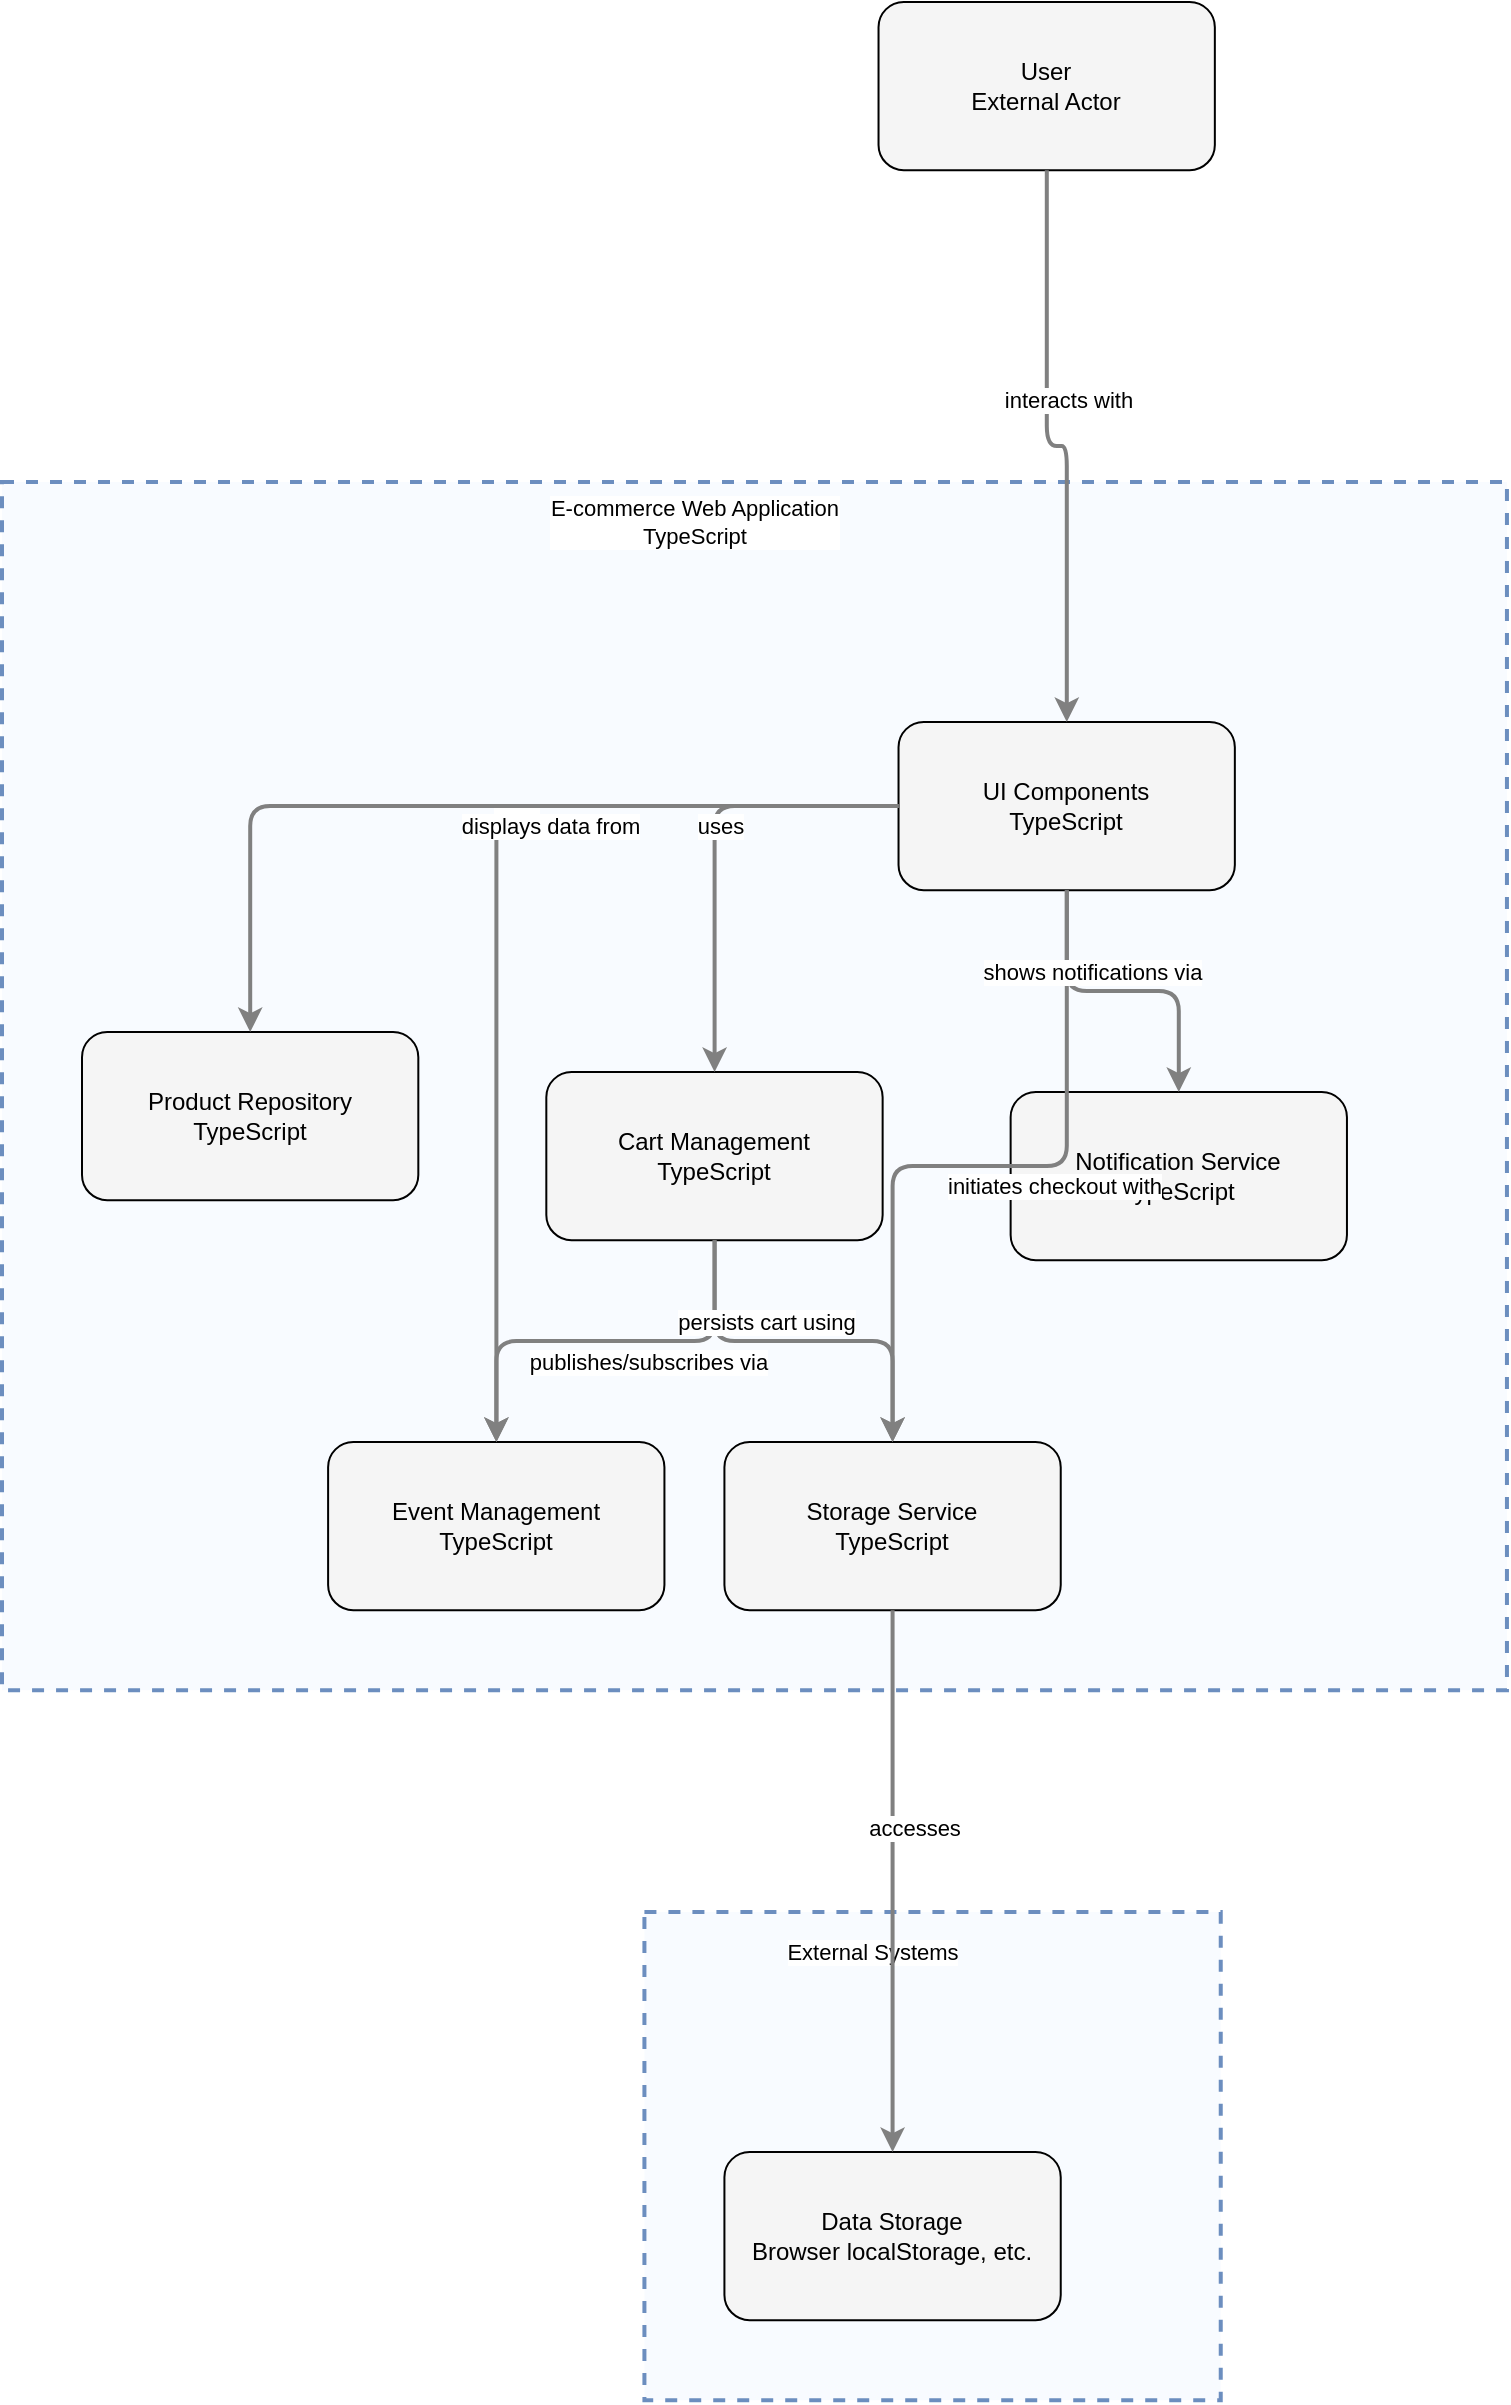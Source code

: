 <mxfile>
    <diagram id="codeviz-diagram" name="System Diagram">
        <mxGraphModel dx="1533" dy="1113" grid="1" gridSize="10" guides="1" tooltips="1" connect="1" arrows="1" fold="1" page="1" pageScale="1" pageWidth="1169" pageHeight="827" math="0" shadow="0">
            <root>
                <mxCell id="0"/>
                <mxCell id="1" parent="0"/>
                <mxCell id="261" value="" style="html=1;whiteSpace=wrap;container=1;fillColor=#dae8fc;strokeColor=#6c8ebf;dashed=1;fillOpacity=20;strokeWidth=2;containerType=none;recursiveResize=0;movable=1;resizable=1;autosize=0;dropTarget=0" parent="1" vertex="1">
                    <mxGeometry x="343.21" y="967" width="288.158" height="244.079" as="geometry"/>
                </mxCell>
                <mxCell id="270" value="Data Storage&lt;br&gt;Browser localStorage, etc." style="rounded=1;whiteSpace=wrap;html=1;fillColor=#f5f5f5" parent="261" vertex="1">
                    <mxGeometry x="40" y="120" width="168.158" height="84.079" as="geometry"/>
                </mxCell>
                <mxCell id="261_label" value="External Systems" style="edgeLabel;html=1;align=center;verticalAlign=middle;resizable=0;labelBackgroundColor=white;spacing=5" parent="1" vertex="1">
                    <mxGeometry x="351.21" y="975" width="212.158" height="24" as="geometry"/>
                </mxCell>
                <mxCell id="262" value="" style="html=1;whiteSpace=wrap;container=1;fillColor=#dae8fc;strokeColor=#6c8ebf;dashed=1;fillOpacity=20;strokeWidth=2;containerType=none;recursiveResize=0;movable=1;resizable=1;autosize=0;dropTarget=0" parent="1" vertex="1">
                    <mxGeometry x="22" y="252" width="752.473" height="604.079" as="geometry"/>
                </mxCell>
                <mxCell id="263" value="UI Components&lt;br&gt;TypeScript" style="rounded=1;whiteSpace=wrap;html=1;fillColor=#f5f5f5" parent="262" vertex="1">
                    <mxGeometry x="448.263" y="120" width="168.158" height="84.079" as="geometry"/>
                </mxCell>
                <mxCell id="264" value="Cart Management&lt;br&gt;TypeScript" style="rounded=1;whiteSpace=wrap;html=1;fillColor=#f5f5f5" parent="262" vertex="1">
                    <mxGeometry x="272.158" y="295" width="168.158" height="84.079" as="geometry"/>
                </mxCell>
                <mxCell id="265" value="Event Management&lt;br&gt;TypeScript" style="rounded=1;whiteSpace=wrap;html=1;fillColor=#f5f5f5" parent="262" vertex="1">
                    <mxGeometry x="163.053" y="480" width="168.158" height="84.079" as="geometry"/>
                </mxCell>
                <mxCell id="266" value="Storage Service&lt;br&gt;TypeScript" style="rounded=1;whiteSpace=wrap;html=1;fillColor=#f5f5f5" parent="262" vertex="1">
                    <mxGeometry x="361.21" y="480" width="168.158" height="84.079" as="geometry"/>
                </mxCell>
                <mxCell id="267" value="Notification Service&lt;br&gt;TypeScript" style="rounded=1;whiteSpace=wrap;html=1;fillColor=#f5f5f5" parent="262" vertex="1">
                    <mxGeometry x="504.316" y="305" width="168.158" height="84.079" as="geometry"/>
                </mxCell>
                <mxCell id="268" value="Product Repository&lt;br&gt;TypeScript" style="rounded=1;whiteSpace=wrap;html=1;fillColor=#f5f5f5" parent="262" vertex="1">
                    <mxGeometry x="40" y="275" width="168.158" height="84.079" as="geometry"/>
                </mxCell>
                <mxCell id="262_label" value="E-commerce Web Application&lt;br&gt;TypeScript" style="edgeLabel;html=1;align=center;verticalAlign=middle;resizable=0;labelBackgroundColor=white;spacing=5" parent="1" vertex="1">
                    <mxGeometry x="30" y="260" width="676.473" height="24" as="geometry"/>
                </mxCell>
                <mxCell id="269" value="User&lt;br&gt;External Actor" style="rounded=1;whiteSpace=wrap;html=1;fillColor=#f5f5f5" parent="1" vertex="1">
                    <mxGeometry x="460.263" y="12" width="168.158" height="84.079" as="geometry"/>
                </mxCell>
                <mxCell id="edge-333" style="edgeStyle=orthogonalEdgeStyle;rounded=1;orthogonalLoop=1;jettySize=auto;html=1;strokeColor=#808080;strokeWidth=2;jumpStyle=arc;jumpSize=10;spacing=15;labelBackgroundColor=white;labelBorderColor=none" parent="1" source="269" target="263" edge="1">
                    <mxGeometry relative="1" as="geometry"/>
                </mxCell>
                <mxCell id="edge-333_label" value="interacts with" style="edgeLabel;html=1;align=center;verticalAlign=middle;resizable=0;points=[];" parent="edge-333" vertex="1" connectable="0">
                    <mxGeometry x="-0.2" y="10" relative="1" as="geometry">
                        <mxPoint as="offset"/>
                    </mxGeometry>
                </mxCell>
                <mxCell id="edge-334" style="edgeStyle=orthogonalEdgeStyle;rounded=1;orthogonalLoop=1;jettySize=auto;html=1;strokeColor=#808080;strokeWidth=2;jumpStyle=arc;jumpSize=10;spacing=15;labelBackgroundColor=white;labelBorderColor=none" parent="1" source="263" target="264" edge="1">
                    <mxGeometry relative="1" as="geometry"/>
                </mxCell>
                <mxCell id="edge-334_label" value="uses" style="edgeLabel;html=1;align=center;verticalAlign=middle;resizable=0;points=[];" parent="edge-334" vertex="1" connectable="0">
                    <mxGeometry x="-0.2" y="10" relative="1" as="geometry">
                        <mxPoint as="offset"/>
                    </mxGeometry>
                </mxCell>
                <mxCell id="edge-335" style="edgeStyle=orthogonalEdgeStyle;rounded=1;orthogonalLoop=1;jettySize=auto;html=1;strokeColor=#808080;strokeWidth=2;jumpStyle=arc;jumpSize=10;spacing=15;labelBackgroundColor=white;labelBorderColor=none" parent="1" source="263" target="265" edge="1">
                    <mxGeometry relative="1" as="geometry"/>
                </mxCell>
                <mxCell id="edge-335_label" value="uses" style="edgeLabel;html=1;align=center;verticalAlign=middle;resizable=0;points=[];" parent="edge-335" vertex="1" connectable="0">
                    <mxGeometry x="-0.2" y="10" relative="1" as="geometry">
                        <mxPoint as="offset"/>
                    </mxGeometry>
                </mxCell>
                <mxCell id="edge-338" style="edgeStyle=orthogonalEdgeStyle;rounded=1;orthogonalLoop=1;jettySize=auto;html=1;strokeColor=#808080;strokeWidth=2;jumpStyle=arc;jumpSize=10;spacing=15;labelBackgroundColor=white;labelBorderColor=none" parent="1" source="263" target="266" edge="1">
                    <mxGeometry relative="1" as="geometry"/>
                </mxCell>
                <mxCell id="edge-338_label" value="initiates checkout with" style="edgeLabel;html=1;align=center;verticalAlign=middle;resizable=0;points=[];" parent="edge-338" vertex="1" connectable="0">
                    <mxGeometry x="-0.2" y="10" relative="1" as="geometry">
                        <mxPoint as="offset"/>
                    </mxGeometry>
                </mxCell>
                <mxCell id="edge-337" style="edgeStyle=orthogonalEdgeStyle;rounded=1;orthogonalLoop=1;jettySize=auto;html=1;strokeColor=#808080;strokeWidth=2;jumpStyle=arc;jumpSize=10;spacing=15;labelBackgroundColor=white;labelBorderColor=none" parent="1" source="263" target="267" edge="1">
                    <mxGeometry relative="1" as="geometry"/>
                </mxCell>
                <mxCell id="edge-337_label" value="shows notifications via" style="edgeLabel;html=1;align=center;verticalAlign=middle;resizable=0;points=[];" parent="edge-337" vertex="1" connectable="0">
                    <mxGeometry x="-0.2" y="10" relative="1" as="geometry">
                        <mxPoint as="offset"/>
                    </mxGeometry>
                </mxCell>
                <mxCell id="edge-336" style="edgeStyle=orthogonalEdgeStyle;rounded=1;orthogonalLoop=1;jettySize=auto;html=1;strokeColor=#808080;strokeWidth=2;jumpStyle=arc;jumpSize=10;spacing=15;labelBackgroundColor=white;labelBorderColor=none" parent="1" source="263" target="268" edge="1">
                    <mxGeometry relative="1" as="geometry"/>
                </mxCell>
                <mxCell id="edge-336_label" value="displays data from" style="edgeLabel;html=1;align=center;verticalAlign=middle;resizable=0;points=[];" parent="edge-336" vertex="1" connectable="0">
                    <mxGeometry x="-0.2" y="10" relative="1" as="geometry">
                        <mxPoint as="offset"/>
                    </mxGeometry>
                </mxCell>
                <mxCell id="edge-340" style="edgeStyle=orthogonalEdgeStyle;rounded=1;orthogonalLoop=1;jettySize=auto;html=1;strokeColor=#808080;strokeWidth=2;jumpStyle=arc;jumpSize=10;spacing=15;labelBackgroundColor=white;labelBorderColor=none" parent="1" source="264" target="265" edge="1">
                    <mxGeometry relative="1" as="geometry"/>
                </mxCell>
                <mxCell id="edge-340_label" value="publishes/subscribes via" style="edgeLabel;html=1;align=center;verticalAlign=middle;resizable=0;points=[];" parent="edge-340" vertex="1" connectable="0">
                    <mxGeometry x="-0.2" y="10" relative="1" as="geometry">
                        <mxPoint as="offset"/>
                    </mxGeometry>
                </mxCell>
                <mxCell id="edge-339" style="edgeStyle=orthogonalEdgeStyle;rounded=1;orthogonalLoop=1;jettySize=auto;html=1;strokeColor=#808080;strokeWidth=2;jumpStyle=arc;jumpSize=10;spacing=15;labelBackgroundColor=white;labelBorderColor=none" parent="1" source="264" target="266" edge="1">
                    <mxGeometry relative="1" as="geometry"/>
                </mxCell>
                <mxCell id="edge-339_label" value="persists cart using" style="edgeLabel;html=1;align=center;verticalAlign=middle;resizable=0;points=[];" parent="edge-339" vertex="1" connectable="0">
                    <mxGeometry x="-0.2" y="10" relative="1" as="geometry">
                        <mxPoint as="offset"/>
                    </mxGeometry>
                </mxCell>
                <mxCell id="edge-341" style="edgeStyle=orthogonalEdgeStyle;rounded=1;orthogonalLoop=1;jettySize=auto;html=1;strokeColor=#808080;strokeWidth=2;jumpStyle=arc;jumpSize=10;spacing=15;labelBackgroundColor=white;labelBorderColor=none" parent="1" source="266" target="270" edge="1">
                    <mxGeometry relative="1" as="geometry"/>
                </mxCell>
                <mxCell id="edge-341_label" value="accesses" style="edgeLabel;html=1;align=center;verticalAlign=middle;resizable=0;points=[];" parent="edge-341" vertex="1" connectable="0">
                    <mxGeometry x="-0.2" y="10" relative="1" as="geometry">
                        <mxPoint as="offset"/>
                    </mxGeometry>
                </mxCell>
            </root>
        </mxGraphModel>
    </diagram>
</mxfile>